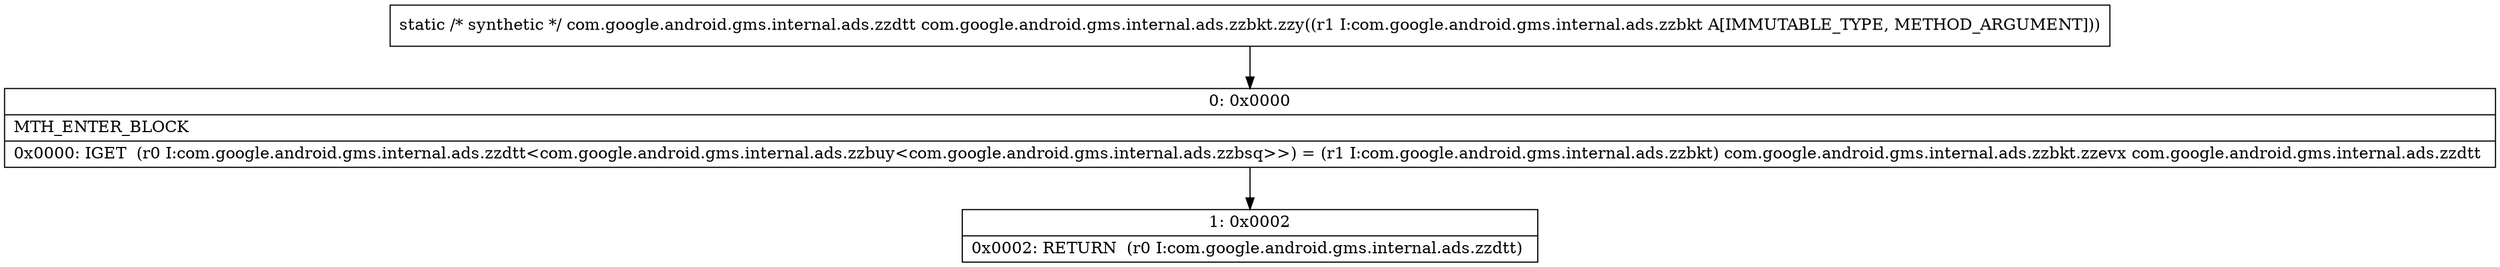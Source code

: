 digraph "CFG forcom.google.android.gms.internal.ads.zzbkt.zzy(Lcom\/google\/android\/gms\/internal\/ads\/zzbkt;)Lcom\/google\/android\/gms\/internal\/ads\/zzdtt;" {
Node_0 [shape=record,label="{0\:\ 0x0000|MTH_ENTER_BLOCK\l|0x0000: IGET  (r0 I:com.google.android.gms.internal.ads.zzdtt\<com.google.android.gms.internal.ads.zzbuy\<com.google.android.gms.internal.ads.zzbsq\>\>) = (r1 I:com.google.android.gms.internal.ads.zzbkt) com.google.android.gms.internal.ads.zzbkt.zzevx com.google.android.gms.internal.ads.zzdtt \l}"];
Node_1 [shape=record,label="{1\:\ 0x0002|0x0002: RETURN  (r0 I:com.google.android.gms.internal.ads.zzdtt) \l}"];
MethodNode[shape=record,label="{static \/* synthetic *\/ com.google.android.gms.internal.ads.zzdtt com.google.android.gms.internal.ads.zzbkt.zzy((r1 I:com.google.android.gms.internal.ads.zzbkt A[IMMUTABLE_TYPE, METHOD_ARGUMENT])) }"];
MethodNode -> Node_0;
Node_0 -> Node_1;
}

